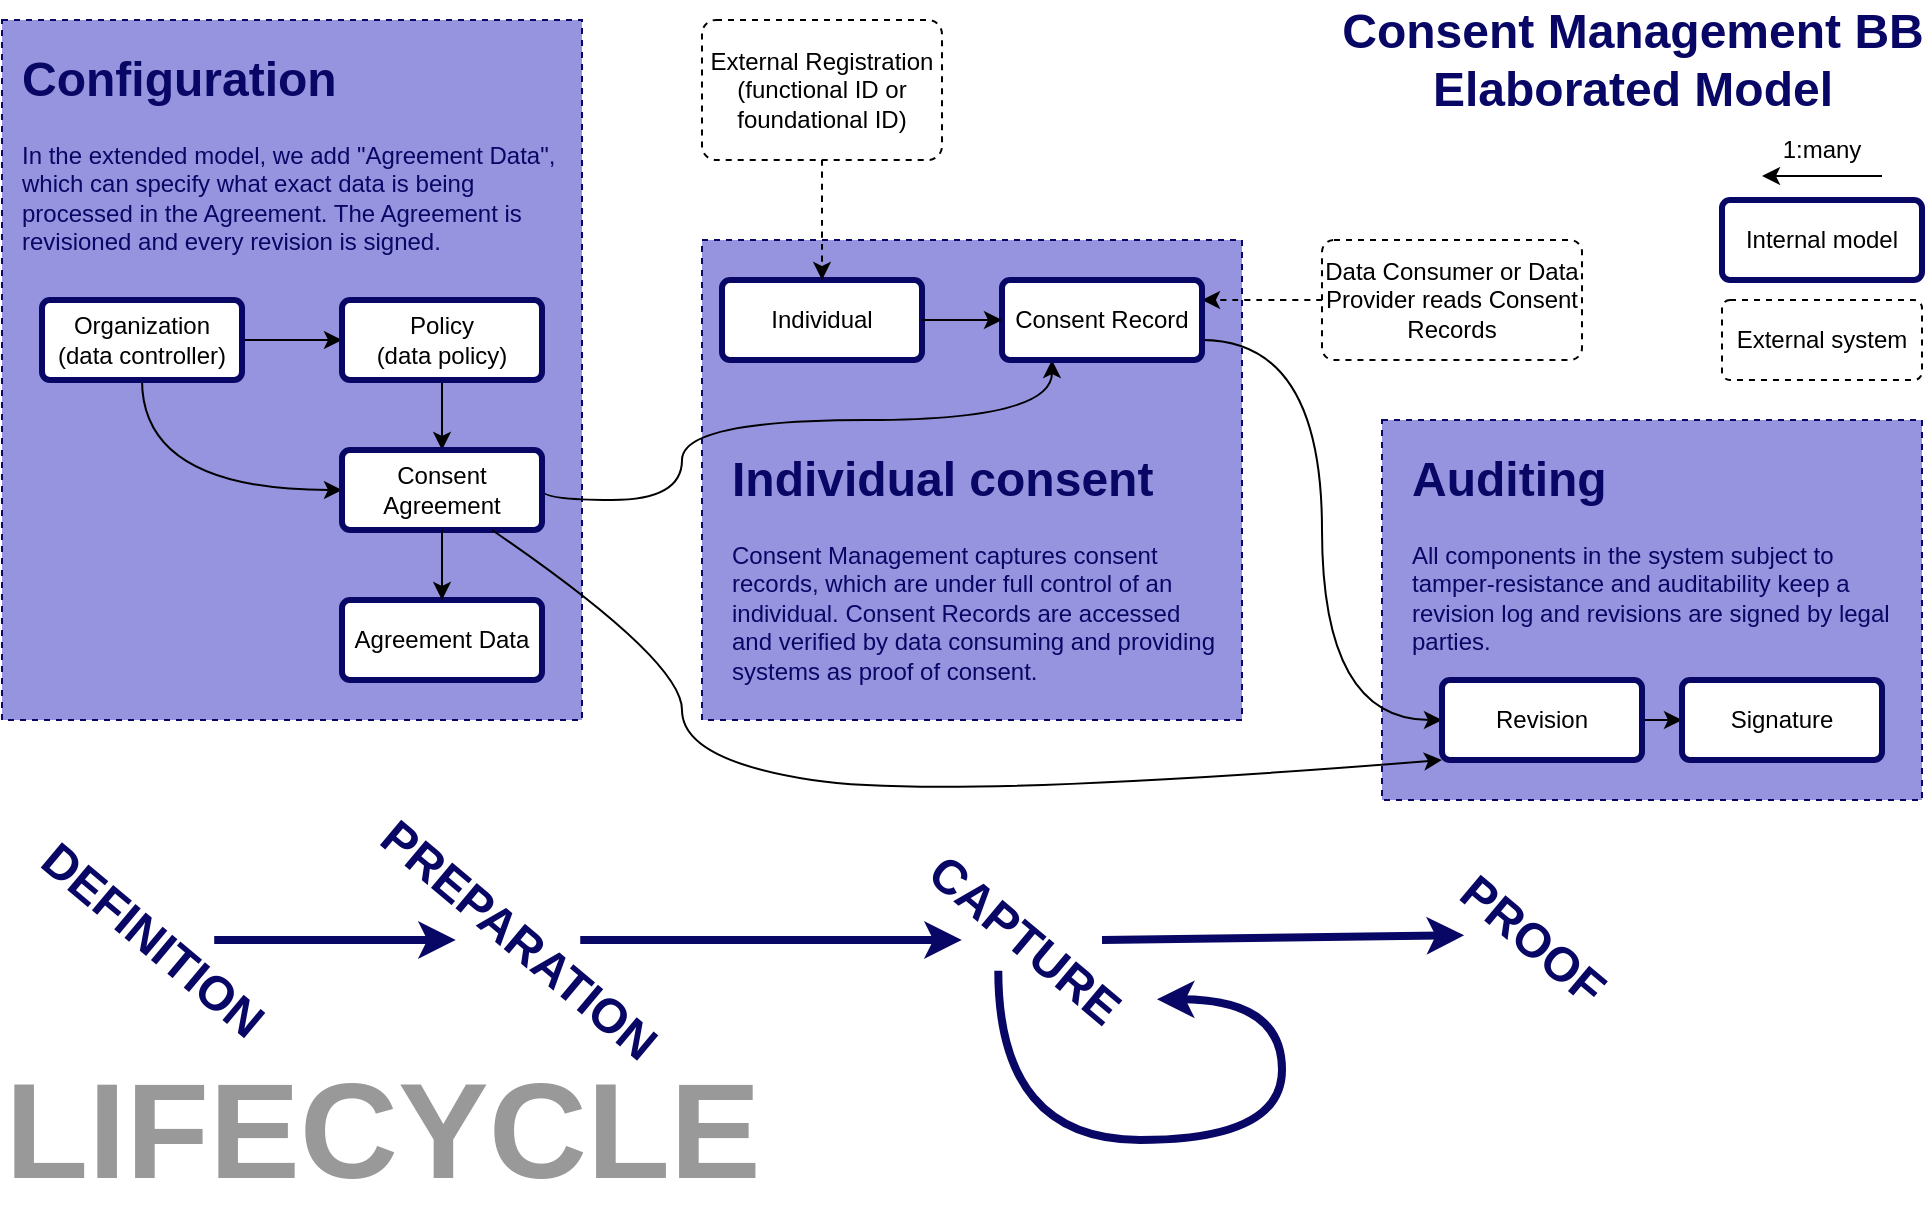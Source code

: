 <mxfile version="17.4.5" type="device"><diagram id="R2lEEEUBdFMjLlhIrx00" name="Page-1"><mxGraphModel dx="923" dy="341" grid="1" gridSize="10" guides="1" tooltips="1" connect="1" arrows="1" fold="1" page="1" pageScale="1" pageWidth="850" pageHeight="1100" math="0" shadow="0" extFonts="Permanent Marker^https://fonts.googleapis.com/css?family=Permanent+Marker"><root><mxCell id="0"/><mxCell id="1" parent="0"/><mxCell id="OGZndYQOg1xNEmqw5Wzr-10" value="" style="rounded=0;whiteSpace=wrap;html=1;dashed=1;strokeColor=#090765;strokeWidth=1;fillColor=#9694DE;" parent="1" vertex="1"><mxGeometry x="720" y="320" width="270" height="190" as="geometry"/></mxCell><mxCell id="GybCl5w8vhItavz9TYpU-22" value="" style="rounded=0;whiteSpace=wrap;html=1;dashed=1;strokeColor=#090765;strokeWidth=1;fillColor=#9694DE;" parent="1" vertex="1"><mxGeometry x="380" y="230" width="270" height="240" as="geometry"/></mxCell><mxCell id="GybCl5w8vhItavz9TYpU-20" value="" style="rounded=0;whiteSpace=wrap;html=1;dashed=1;strokeColor=#090765;strokeWidth=1;fillColor=#9694de;" parent="1" vertex="1"><mxGeometry x="30" y="120" width="290" height="350" as="geometry"/></mxCell><mxCell id="GybCl5w8vhItavz9TYpU-8" style="edgeStyle=orthogonalEdgeStyle;rounded=0;orthogonalLoop=1;jettySize=auto;html=1;entryX=0;entryY=0.5;entryDx=0;entryDy=0;" parent="1" source="GybCl5w8vhItavz9TYpU-1" target="GybCl5w8vhItavz9TYpU-2" edge="1"><mxGeometry relative="1" as="geometry"/></mxCell><mxCell id="GybCl5w8vhItavz9TYpU-13" style="edgeStyle=orthogonalEdgeStyle;curved=1;rounded=0;orthogonalLoop=1;jettySize=auto;html=1;exitX=0.5;exitY=1;exitDx=0;exitDy=0;entryX=0;entryY=0.5;entryDx=0;entryDy=0;" parent="1" source="GybCl5w8vhItavz9TYpU-1" target="GybCl5w8vhItavz9TYpU-3" edge="1"><mxGeometry relative="1" as="geometry"><mxPoint x="120" y="350" as="targetPoint"/></mxGeometry></mxCell><mxCell id="GybCl5w8vhItavz9TYpU-1" value="Organization&lt;br&gt;(data controller)" style="rounded=1;arcSize=10;whiteSpace=wrap;html=1;align=center;strokeWidth=3;strokeColor=#090765;" parent="1" vertex="1"><mxGeometry x="50" y="260" width="100" height="40" as="geometry"/></mxCell><mxCell id="GybCl5w8vhItavz9TYpU-10" style="edgeStyle=orthogonalEdgeStyle;rounded=0;orthogonalLoop=1;jettySize=auto;html=1;entryX=0.5;entryY=0;entryDx=0;entryDy=0;curved=1;" parent="1" source="GybCl5w8vhItavz9TYpU-2" target="GybCl5w8vhItavz9TYpU-3" edge="1"><mxGeometry relative="1" as="geometry"/></mxCell><mxCell id="GybCl5w8vhItavz9TYpU-2" value="Policy&lt;br&gt;(data policy)" style="rounded=1;arcSize=10;whiteSpace=wrap;html=1;align=center;strokeWidth=3;strokeColor=#090765;" parent="1" vertex="1"><mxGeometry x="200" y="260" width="100" height="40" as="geometry"/></mxCell><mxCell id="GybCl5w8vhItavz9TYpU-14" style="edgeStyle=orthogonalEdgeStyle;curved=1;rounded=0;orthogonalLoop=1;jettySize=auto;html=1;exitX=1;exitY=0.5;exitDx=0;exitDy=0;entryX=0.25;entryY=1;entryDx=0;entryDy=0;" parent="1" source="GybCl5w8vhItavz9TYpU-3" target="GybCl5w8vhItavz9TYpU-6" edge="1"><mxGeometry relative="1" as="geometry"><Array as="points"><mxPoint x="370" y="360"/><mxPoint x="370" y="320"/><mxPoint x="555" y="320"/></Array></mxGeometry></mxCell><mxCell id="GybCl5w8vhItavz9TYpU-3" value="Consent Agreement" style="rounded=1;arcSize=10;whiteSpace=wrap;html=1;align=center;strokeWidth=3;strokeColor=#090765;" parent="1" vertex="1"><mxGeometry x="200" y="335" width="100" height="40" as="geometry"/></mxCell><mxCell id="GybCl5w8vhItavz9TYpU-17" style="edgeStyle=orthogonalEdgeStyle;curved=1;rounded=0;orthogonalLoop=1;jettySize=auto;html=1;entryX=1;entryY=0.25;entryDx=0;entryDy=0;dashed=1;" parent="1" source="GybCl5w8vhItavz9TYpU-4" target="GybCl5w8vhItavz9TYpU-6" edge="1"><mxGeometry relative="1" as="geometry"/></mxCell><mxCell id="GybCl5w8vhItavz9TYpU-4" value="Data Consumer or Data Provider reads Consent Records" style="rounded=1;arcSize=10;whiteSpace=wrap;html=1;align=center;dashed=1;" parent="1" vertex="1"><mxGeometry x="690" y="230" width="130" height="60" as="geometry"/></mxCell><mxCell id="GybCl5w8vhItavz9TYpU-5" value="Individual" style="rounded=1;arcSize=10;whiteSpace=wrap;html=1;align=center;strokeWidth=3;strokeColor=#090765;" parent="1" vertex="1"><mxGeometry x="390" y="250" width="100" height="40" as="geometry"/></mxCell><mxCell id="OGZndYQOg1xNEmqw5Wzr-5" style="edgeStyle=orthogonalEdgeStyle;rounded=0;orthogonalLoop=1;jettySize=auto;html=1;exitX=1;exitY=0.75;exitDx=0;exitDy=0;entryX=0;entryY=0.5;entryDx=0;entryDy=0;curved=1;" parent="1" source="GybCl5w8vhItavz9TYpU-6" target="OGZndYQOg1xNEmqw5Wzr-1" edge="1"><mxGeometry relative="1" as="geometry"/></mxCell><mxCell id="GybCl5w8vhItavz9TYpU-6" value="Consent Record" style="rounded=1;arcSize=10;whiteSpace=wrap;html=1;align=center;strokeWidth=3;strokeColor=#090765;" parent="1" vertex="1"><mxGeometry x="530" y="250" width="100" height="40" as="geometry"/></mxCell><mxCell id="GybCl5w8vhItavz9TYpU-16" style="edgeStyle=orthogonalEdgeStyle;curved=1;rounded=0;orthogonalLoop=1;jettySize=auto;html=1;exitX=0.5;exitY=1;exitDx=0;exitDy=0;entryX=0.5;entryY=0;entryDx=0;entryDy=0;dashed=1;" parent="1" source="GybCl5w8vhItavz9TYpU-7" target="GybCl5w8vhItavz9TYpU-5" edge="1"><mxGeometry relative="1" as="geometry"/></mxCell><mxCell id="GybCl5w8vhItavz9TYpU-7" value="External Registration&lt;br&gt;(functional ID or foundational ID)" style="rounded=1;arcSize=10;whiteSpace=wrap;html=1;align=center;dashed=1;" parent="1" vertex="1"><mxGeometry x="380" y="120" width="120" height="70" as="geometry"/></mxCell><mxCell id="GybCl5w8vhItavz9TYpU-18" value="&lt;div&gt;External system&lt;/div&gt;" style="rounded=1;arcSize=10;whiteSpace=wrap;html=1;align=center;dashed=1;strokeColor=#000000;strokeWidth=1;" parent="1" vertex="1"><mxGeometry x="890" y="260" width="100" height="40" as="geometry"/></mxCell><mxCell id="GybCl5w8vhItavz9TYpU-19" value="Internal model" style="rounded=1;arcSize=10;whiteSpace=wrap;html=1;align=center;strokeWidth=3;strokeColor=#090765;" parent="1" vertex="1"><mxGeometry x="890" y="210" width="100" height="40" as="geometry"/></mxCell><mxCell id="GybCl5w8vhItavz9TYpU-21" value="&lt;h1&gt;Configuration&lt;/h1&gt;&lt;p&gt;In the extended model, we add &quot;Agreement Data&quot;, which can specify what exact data is being processed in the Agreement. The Agreement is revisioned and every revision is signed.&lt;br&gt;&lt;/p&gt;" style="text;html=1;strokeColor=none;fillColor=none;spacing=5;spacingTop=-20;whiteSpace=wrap;overflow=hidden;rounded=0;dashed=1;fontColor=#090765;" parent="1" vertex="1"><mxGeometry x="35" y="130" width="280" height="120" as="geometry"/></mxCell><mxCell id="GybCl5w8vhItavz9TYpU-23" value="&lt;h1&gt;Individual consent&lt;br&gt;&lt;/h1&gt;&lt;p&gt;Consent Management captures consent records, which are under full control of an individual. Consent Records are accessed and verified by data consuming and providing systems as proof of consent.&lt;br&gt;&lt;/p&gt;" style="text;html=1;strokeColor=none;fillColor=none;spacing=5;spacingTop=-20;whiteSpace=wrap;overflow=hidden;rounded=0;dashed=1;fontColor=#090765;" parent="1" vertex="1"><mxGeometry x="390" y="330" width="250" height="130" as="geometry"/></mxCell><mxCell id="GybCl5w8vhItavz9TYpU-24" value="Consent Management BB&lt;br&gt;Elaborated Model" style="text;strokeColor=none;fillColor=none;html=1;fontSize=24;fontStyle=1;verticalAlign=middle;align=center;dashed=1;fontColor=#090765;" parent="1" vertex="1"><mxGeometry x="700" y="110" width="290" height="60" as="geometry"/></mxCell><mxCell id="GybCl5w8vhItavz9TYpU-25" value="" style="endArrow=classic;html=1;rounded=0;curved=1;" parent="1" edge="1"><mxGeometry width="50" height="50" relative="1" as="geometry"><mxPoint x="970" y="198" as="sourcePoint"/><mxPoint x="910" y="198" as="targetPoint"/></mxGeometry></mxCell><mxCell id="GybCl5w8vhItavz9TYpU-26" value="1:many" style="text;html=1;strokeColor=none;fillColor=none;align=center;verticalAlign=middle;whiteSpace=wrap;rounded=0;dashed=1;" parent="1" vertex="1"><mxGeometry x="910" y="170" width="60" height="30" as="geometry"/></mxCell><mxCell id="GybCl5w8vhItavz9TYpU-27" style="edgeStyle=orthogonalEdgeStyle;curved=1;rounded=0;orthogonalLoop=1;jettySize=auto;html=1;exitX=0.5;exitY=1;exitDx=0;exitDy=0;" parent="1" source="GybCl5w8vhItavz9TYpU-26" target="GybCl5w8vhItavz9TYpU-26" edge="1"><mxGeometry relative="1" as="geometry"/></mxCell><mxCell id="OGZndYQOg1xNEmqw5Wzr-4" style="edgeStyle=orthogonalEdgeStyle;rounded=0;orthogonalLoop=1;jettySize=auto;html=1;exitX=1;exitY=0.5;exitDx=0;exitDy=0;" parent="1" source="OGZndYQOg1xNEmqw5Wzr-1" target="OGZndYQOg1xNEmqw5Wzr-2" edge="1"><mxGeometry relative="1" as="geometry"/></mxCell><mxCell id="OGZndYQOg1xNEmqw5Wzr-1" value="Revision" style="rounded=1;arcSize=10;whiteSpace=wrap;html=1;align=center;strokeWidth=3;strokeColor=#090765;" parent="1" vertex="1"><mxGeometry x="750" y="450" width="100" height="40" as="geometry"/></mxCell><mxCell id="OGZndYQOg1xNEmqw5Wzr-2" value="Signature" style="rounded=1;arcSize=10;whiteSpace=wrap;html=1;align=center;strokeWidth=3;strokeColor=#090765;" parent="1" vertex="1"><mxGeometry x="870" y="450" width="100" height="40" as="geometry"/></mxCell><mxCell id="OGZndYQOg1xNEmqw5Wzr-6" value="Agreement Data" style="rounded=1;arcSize=10;whiteSpace=wrap;html=1;align=center;strokeWidth=3;strokeColor=#090765;" parent="1" vertex="1"><mxGeometry x="200" y="410" width="100" height="40" as="geometry"/></mxCell><mxCell id="OGZndYQOg1xNEmqw5Wzr-7" value="" style="endArrow=classic;html=1;rounded=0;curved=1;exitX=0.5;exitY=1;exitDx=0;exitDy=0;entryX=0.5;entryY=0;entryDx=0;entryDy=0;" parent="1" source="GybCl5w8vhItavz9TYpU-3" target="OGZndYQOg1xNEmqw5Wzr-6" edge="1"><mxGeometry width="50" height="50" relative="1" as="geometry"><mxPoint x="370" y="420" as="sourcePoint"/><mxPoint x="360" y="490" as="targetPoint"/></mxGeometry></mxCell><mxCell id="OGZndYQOg1xNEmqw5Wzr-9" value="" style="curved=1;endArrow=classic;html=1;rounded=0;exitX=0.75;exitY=1;exitDx=0;exitDy=0;entryX=0;entryY=1;entryDx=0;entryDy=0;" parent="1" source="GybCl5w8vhItavz9TYpU-3" target="OGZndYQOg1xNEmqw5Wzr-1" edge="1"><mxGeometry width="50" height="50" relative="1" as="geometry"><mxPoint x="370" y="650" as="sourcePoint"/><mxPoint x="420" y="600" as="targetPoint"/><Array as="points"><mxPoint x="370" y="440"/><mxPoint x="370" y="490"/><mxPoint x="500" y="510"/></Array></mxGeometry></mxCell><mxCell id="OGZndYQOg1xNEmqw5Wzr-11" value="&lt;h1&gt;Auditing&lt;br&gt;&lt;/h1&gt;&lt;p&gt;All components in the system subject to tamper-resistance and auditability keep a revision log and revisions are signed by legal parties.&lt;br&gt;&lt;/p&gt;" style="text;html=1;strokeColor=none;fillColor=none;spacing=5;spacingTop=-20;whiteSpace=wrap;overflow=hidden;rounded=0;dashed=1;fontColor=#090765;" parent="1" vertex="1"><mxGeometry x="730" y="330" width="250" height="130" as="geometry"/></mxCell><mxCell id="OGZndYQOg1xNEmqw5Wzr-24" value="" style="edgeStyle=orthogonalEdgeStyle;curved=1;rounded=0;orthogonalLoop=1;jettySize=auto;html=1;fontColor=#3333FF;strokeWidth=4;strokeColor=#090765;" parent="1" source="OGZndYQOg1xNEmqw5Wzr-20" target="OGZndYQOg1xNEmqw5Wzr-22" edge="1"><mxGeometry relative="1" as="geometry"/></mxCell><mxCell id="OGZndYQOg1xNEmqw5Wzr-20" value="DEFINITION" style="text;strokeColor=none;fillColor=none;html=1;fontSize=24;fontStyle=1;verticalAlign=middle;align=center;fontColor=#090765;rotation=40;" parent="1" vertex="1"><mxGeometry x="30" y="560" width="150" height="40" as="geometry"/></mxCell><mxCell id="OGZndYQOg1xNEmqw5Wzr-26" style="edgeStyle=orthogonalEdgeStyle;curved=1;rounded=0;orthogonalLoop=1;jettySize=auto;html=1;fontColor=#3333FF;strokeColor=#090765;strokeWidth=4;" parent="1" source="OGZndYQOg1xNEmqw5Wzr-22" target="OGZndYQOg1xNEmqw5Wzr-25" edge="1"><mxGeometry relative="1" as="geometry"/></mxCell><mxCell id="OGZndYQOg1xNEmqw5Wzr-22" value="PREPARATION" style="text;strokeColor=none;fillColor=none;html=1;fontSize=24;fontStyle=1;verticalAlign=middle;align=center;fontColor=#090765;rotation=40;" parent="1" vertex="1"><mxGeometry x="203" y="560" width="170" height="40" as="geometry"/></mxCell><mxCell id="OGZndYQOg1xNEmqw5Wzr-25" value="CAPTURE" style="text;strokeColor=none;fillColor=none;html=1;fontSize=24;fontStyle=1;verticalAlign=middle;align=center;fontColor=#090765;rotation=40;" parent="1" vertex="1"><mxGeometry x="471" y="560" width="140" height="40" as="geometry"/></mxCell><mxCell id="OGZndYQOg1xNEmqw5Wzr-29" style="edgeStyle=orthogonalEdgeStyle;curved=1;rounded=0;orthogonalLoop=1;jettySize=auto;html=1;exitX=0.5;exitY=1;exitDx=0;exitDy=0;fontColor=#3333FF;strokeColor=#090765;strokeWidth=4;entryX=1;entryY=0;entryDx=0;entryDy=0;" parent="1" source="OGZndYQOg1xNEmqw5Wzr-25" target="OGZndYQOg1xNEmqw5Wzr-25" edge="1"><mxGeometry relative="1" as="geometry"><Array as="points"><mxPoint x="528" y="680"/><mxPoint x="670" y="680"/><mxPoint x="670" y="610"/></Array><mxPoint x="620" y="670" as="targetPoint"/></mxGeometry></mxCell><mxCell id="OGZndYQOg1xNEmqw5Wzr-30" value="PROOF" style="text;strokeColor=none;fillColor=none;html=1;fontSize=24;fontStyle=1;verticalAlign=middle;align=center;fontColor=#090765;rotation=40;" parent="1" vertex="1"><mxGeometry x="740" y="560" width="110" height="40" as="geometry"/></mxCell><mxCell id="OGZndYQOg1xNEmqw5Wzr-32" value="LIFECYCLE" style="text;strokeColor=none;fillColor=none;html=1;fontSize=68;fontStyle=1;verticalAlign=middle;align=center;fontColor=#999999;" parent="1" vertex="1"><mxGeometry x="140" y="650" width="160" height="50" as="geometry"/></mxCell><mxCell id="xHV_GOV7RMx6nkig8Bfr-3" value="" style="endArrow=classic;html=1;rounded=0;fontSize=68;fontColor=#090765;strokeColor=#090765;strokeWidth=4;entryX=0.25;entryY=1;entryDx=0;entryDy=0;" parent="1" target="OGZndYQOg1xNEmqw5Wzr-30" edge="1"><mxGeometry width="50" height="50" relative="1" as="geometry"><mxPoint x="580" y="580" as="sourcePoint"/><mxPoint x="710" y="580" as="targetPoint"/></mxGeometry></mxCell><mxCell id="xHV_GOV7RMx6nkig8Bfr-4" value="" style="endArrow=classic;html=1;rounded=0;fontSize=68;fontColor=#090765;strokeColor=#000000;strokeWidth=1;exitX=1;exitY=0.5;exitDx=0;exitDy=0;entryX=0;entryY=0.5;entryDx=0;entryDy=0;" parent="1" source="GybCl5w8vhItavz9TYpU-5" target="GybCl5w8vhItavz9TYpU-6" edge="1"><mxGeometry width="50" height="50" relative="1" as="geometry"><mxPoint x="510" y="330" as="sourcePoint"/><mxPoint x="560" y="280" as="targetPoint"/></mxGeometry></mxCell></root></mxGraphModel></diagram></mxfile>